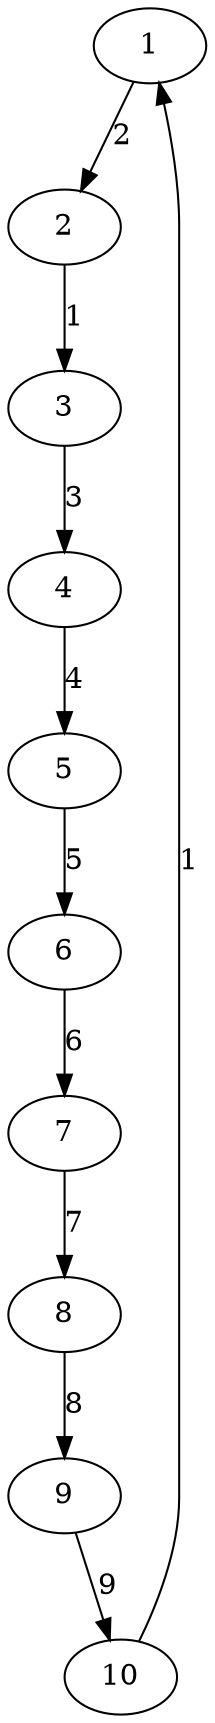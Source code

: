 digraph generated_graph {
1 -> 2 [label="2"];
2 -> 3 [label="1"];
3 -> 4 [label="3"];
4 -> 5 [label="4"];
5 -> 6 [label="5"];
6 -> 7 [label="6"];
7 -> 8 [label="7"];
8 -> 9 [label="8"];
9 -> 10 [label="9"];
10 -> 1 [label="1"];
}
